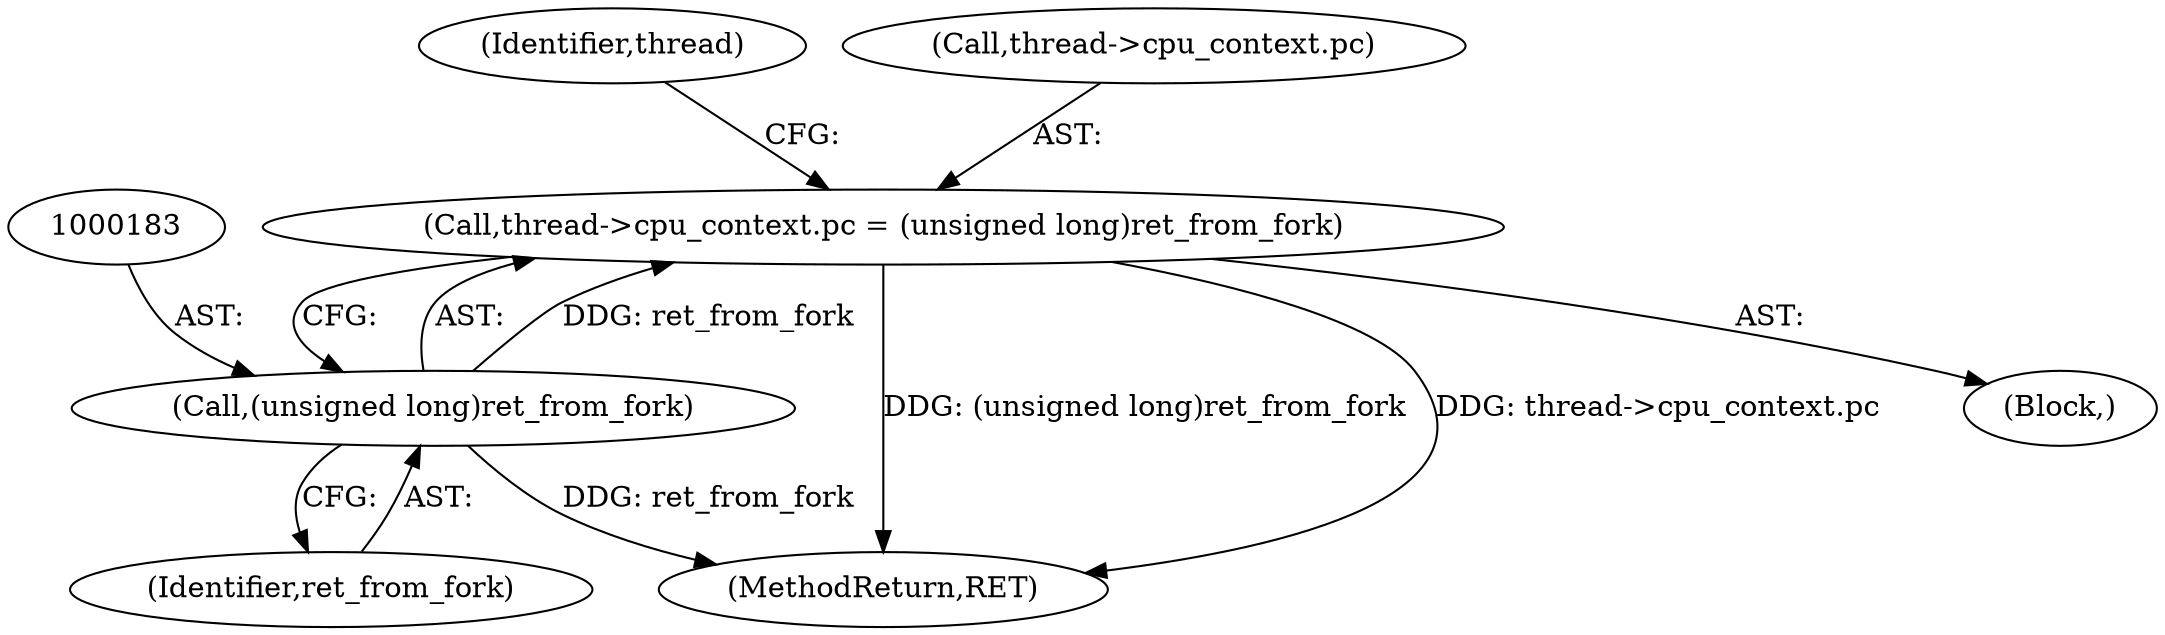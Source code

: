 digraph "0_linux_a4780adeefd042482f624f5e0d577bf9cdcbb760@API" {
"1000176" [label="(Call,thread->cpu_context.pc = (unsigned long)ret_from_fork)"];
"1000182" [label="(Call,(unsigned long)ret_from_fork)"];
"1000221" [label="(MethodReturn,RET)"];
"1000188" [label="(Identifier,thread)"];
"1000176" [label="(Call,thread->cpu_context.pc = (unsigned long)ret_from_fork)"];
"1000105" [label="(Block,)"];
"1000177" [label="(Call,thread->cpu_context.pc)"];
"1000184" [label="(Identifier,ret_from_fork)"];
"1000182" [label="(Call,(unsigned long)ret_from_fork)"];
"1000176" -> "1000105"  [label="AST: "];
"1000176" -> "1000182"  [label="CFG: "];
"1000177" -> "1000176"  [label="AST: "];
"1000182" -> "1000176"  [label="AST: "];
"1000188" -> "1000176"  [label="CFG: "];
"1000176" -> "1000221"  [label="DDG: (unsigned long)ret_from_fork"];
"1000176" -> "1000221"  [label="DDG: thread->cpu_context.pc"];
"1000182" -> "1000176"  [label="DDG: ret_from_fork"];
"1000182" -> "1000184"  [label="CFG: "];
"1000183" -> "1000182"  [label="AST: "];
"1000184" -> "1000182"  [label="AST: "];
"1000182" -> "1000221"  [label="DDG: ret_from_fork"];
}
